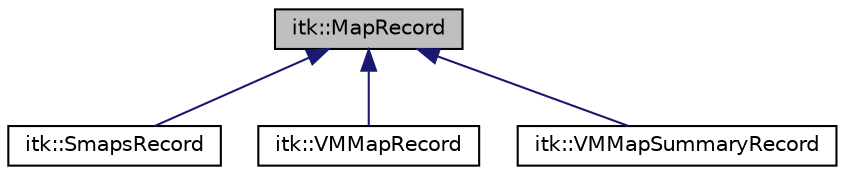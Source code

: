 digraph "itk::MapRecord"
{
 // LATEX_PDF_SIZE
  edge [fontname="Helvetica",fontsize="10",labelfontname="Helvetica",labelfontsize="10"];
  node [fontname="Helvetica",fontsize="10",shape=record];
  Node1 [label="itk::MapRecord",height=0.2,width=0.4,color="black", fillcolor="grey75", style="filled", fontcolor="black",tooltip="MapRecord class."];
  Node1 -> Node2 [dir="back",color="midnightblue",fontsize="10",style="solid",fontname="Helvetica"];
  Node2 [label="itk::SmapsRecord",height=0.2,width=0.4,color="black", fillcolor="white", style="filled",URL="$classitk_1_1SmapsRecord.html",tooltip="An entry in a smaps file."];
  Node1 -> Node3 [dir="back",color="midnightblue",fontsize="10",style="solid",fontname="Helvetica"];
  Node3 [label="itk::VMMapRecord",height=0.2,width=0.4,color="black", fillcolor="white", style="filled",URL="$classitk_1_1VMMapRecord.html",tooltip="Contains an entry in a smaps file."];
  Node1 -> Node4 [dir="back",color="midnightblue",fontsize="10",style="solid",fontname="Helvetica"];
  Node4 [label="itk::VMMapSummaryRecord",height=0.2,width=0.4,color="black", fillcolor="white", style="filled",URL="$classitk_1_1VMMapSummaryRecord.html",tooltip="Contains an entry in a smaps file."];
}
